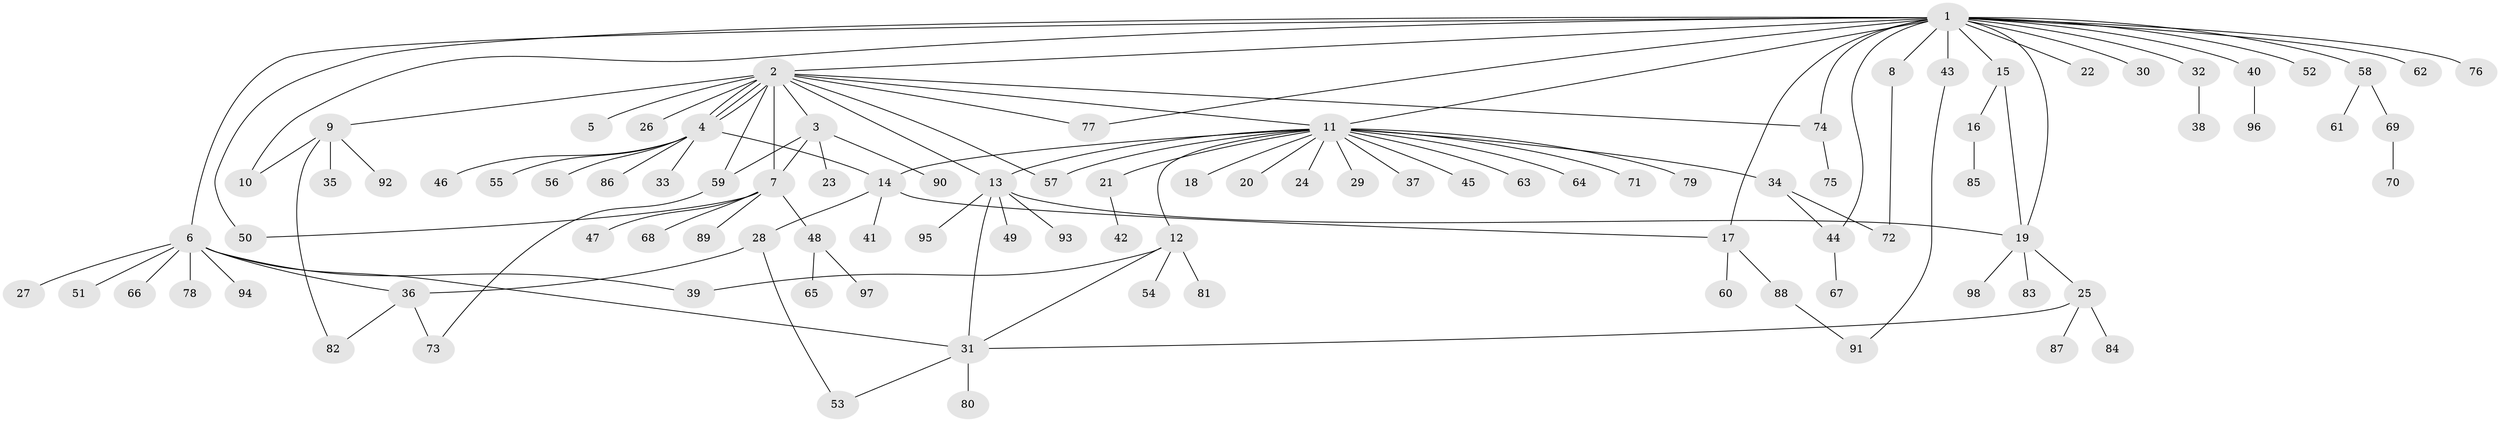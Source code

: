 // coarse degree distribution, {21: 0.025974025974025976, 18: 0.012987012987012988, 4: 0.025974025974025976, 8: 0.012987012987012988, 1: 0.5714285714285714, 11: 0.012987012987012988, 6: 0.012987012987012988, 2: 0.2077922077922078, 7: 0.012987012987012988, 3: 0.07792207792207792, 5: 0.025974025974025976}
// Generated by graph-tools (version 1.1) at 2025/51/02/27/25 19:51:59]
// undirected, 98 vertices, 123 edges
graph export_dot {
graph [start="1"]
  node [color=gray90,style=filled];
  1;
  2;
  3;
  4;
  5;
  6;
  7;
  8;
  9;
  10;
  11;
  12;
  13;
  14;
  15;
  16;
  17;
  18;
  19;
  20;
  21;
  22;
  23;
  24;
  25;
  26;
  27;
  28;
  29;
  30;
  31;
  32;
  33;
  34;
  35;
  36;
  37;
  38;
  39;
  40;
  41;
  42;
  43;
  44;
  45;
  46;
  47;
  48;
  49;
  50;
  51;
  52;
  53;
  54;
  55;
  56;
  57;
  58;
  59;
  60;
  61;
  62;
  63;
  64;
  65;
  66;
  67;
  68;
  69;
  70;
  71;
  72;
  73;
  74;
  75;
  76;
  77;
  78;
  79;
  80;
  81;
  82;
  83;
  84;
  85;
  86;
  87;
  88;
  89;
  90;
  91;
  92;
  93;
  94;
  95;
  96;
  97;
  98;
  1 -- 2;
  1 -- 6;
  1 -- 8;
  1 -- 10;
  1 -- 11;
  1 -- 15;
  1 -- 17;
  1 -- 19;
  1 -- 22;
  1 -- 30;
  1 -- 32;
  1 -- 40;
  1 -- 43;
  1 -- 44;
  1 -- 50;
  1 -- 52;
  1 -- 58;
  1 -- 62;
  1 -- 74;
  1 -- 76;
  1 -- 77;
  2 -- 3;
  2 -- 4;
  2 -- 4;
  2 -- 4;
  2 -- 5;
  2 -- 7;
  2 -- 9;
  2 -- 11;
  2 -- 13;
  2 -- 26;
  2 -- 57;
  2 -- 59;
  2 -- 74;
  2 -- 77;
  3 -- 7;
  3 -- 23;
  3 -- 59;
  3 -- 90;
  4 -- 14;
  4 -- 33;
  4 -- 46;
  4 -- 55;
  4 -- 56;
  4 -- 86;
  6 -- 27;
  6 -- 31;
  6 -- 36;
  6 -- 39;
  6 -- 51;
  6 -- 66;
  6 -- 78;
  6 -- 94;
  7 -- 47;
  7 -- 48;
  7 -- 50;
  7 -- 68;
  7 -- 89;
  8 -- 72;
  9 -- 10;
  9 -- 35;
  9 -- 82;
  9 -- 92;
  11 -- 12;
  11 -- 13;
  11 -- 14;
  11 -- 18;
  11 -- 20;
  11 -- 21;
  11 -- 24;
  11 -- 29;
  11 -- 34;
  11 -- 37;
  11 -- 45;
  11 -- 57;
  11 -- 63;
  11 -- 64;
  11 -- 71;
  11 -- 79;
  12 -- 31;
  12 -- 39;
  12 -- 54;
  12 -- 81;
  13 -- 19;
  13 -- 31;
  13 -- 49;
  13 -- 93;
  13 -- 95;
  14 -- 17;
  14 -- 28;
  14 -- 41;
  15 -- 16;
  15 -- 19;
  16 -- 85;
  17 -- 60;
  17 -- 88;
  19 -- 25;
  19 -- 83;
  19 -- 98;
  21 -- 42;
  25 -- 31;
  25 -- 84;
  25 -- 87;
  28 -- 36;
  28 -- 53;
  31 -- 53;
  31 -- 80;
  32 -- 38;
  34 -- 44;
  34 -- 72;
  36 -- 73;
  36 -- 82;
  40 -- 96;
  43 -- 91;
  44 -- 67;
  48 -- 65;
  48 -- 97;
  58 -- 61;
  58 -- 69;
  59 -- 73;
  69 -- 70;
  74 -- 75;
  88 -- 91;
}
